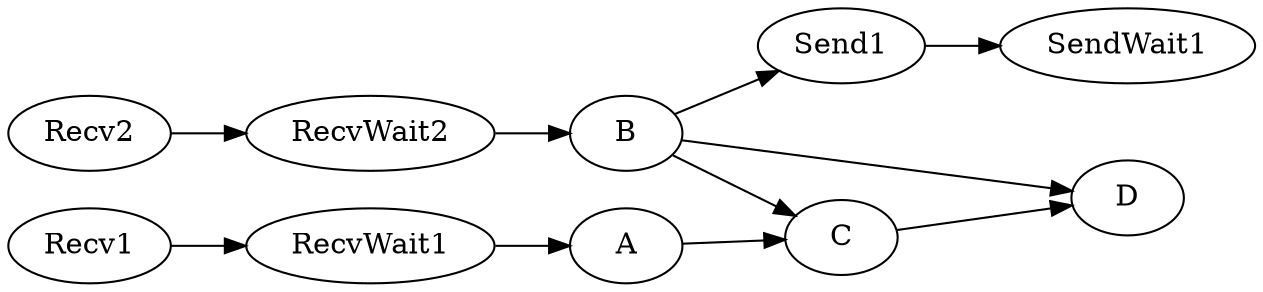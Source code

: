 digraph{
    rankdir = LR;
    C -> D;
    B -> D;
    B -> C;
    A -> C;
    RecvWait1 -> A;
    RecvWait2 -> B;
    Recv1 -> RecvWait1;
    Recv2 -> RecvWait2;
    B -> Send1;
    Send1 -> SendWait1;
}
